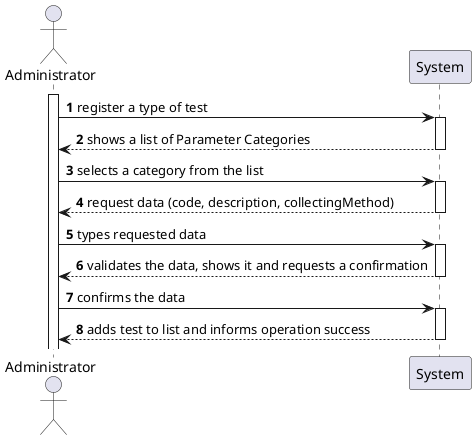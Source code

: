 @startuml
'https://plantuml.com/sequence-diagram

autonumber

actor "Administrator" as admin
activate admin

admin -> System ++: register a type of test
System --> admin --: shows a list of Parameter Categories
admin -> System ++: selects a category from the list
System -->  admin --: request data (code, description, collectingMethod)
admin ->  System ++: types requested data
System --> admin --: validates the data, shows it and requests a confirmation
admin -> System ++: confirms the data




System --> admin --: adds test to list and informs operation success

@enduml